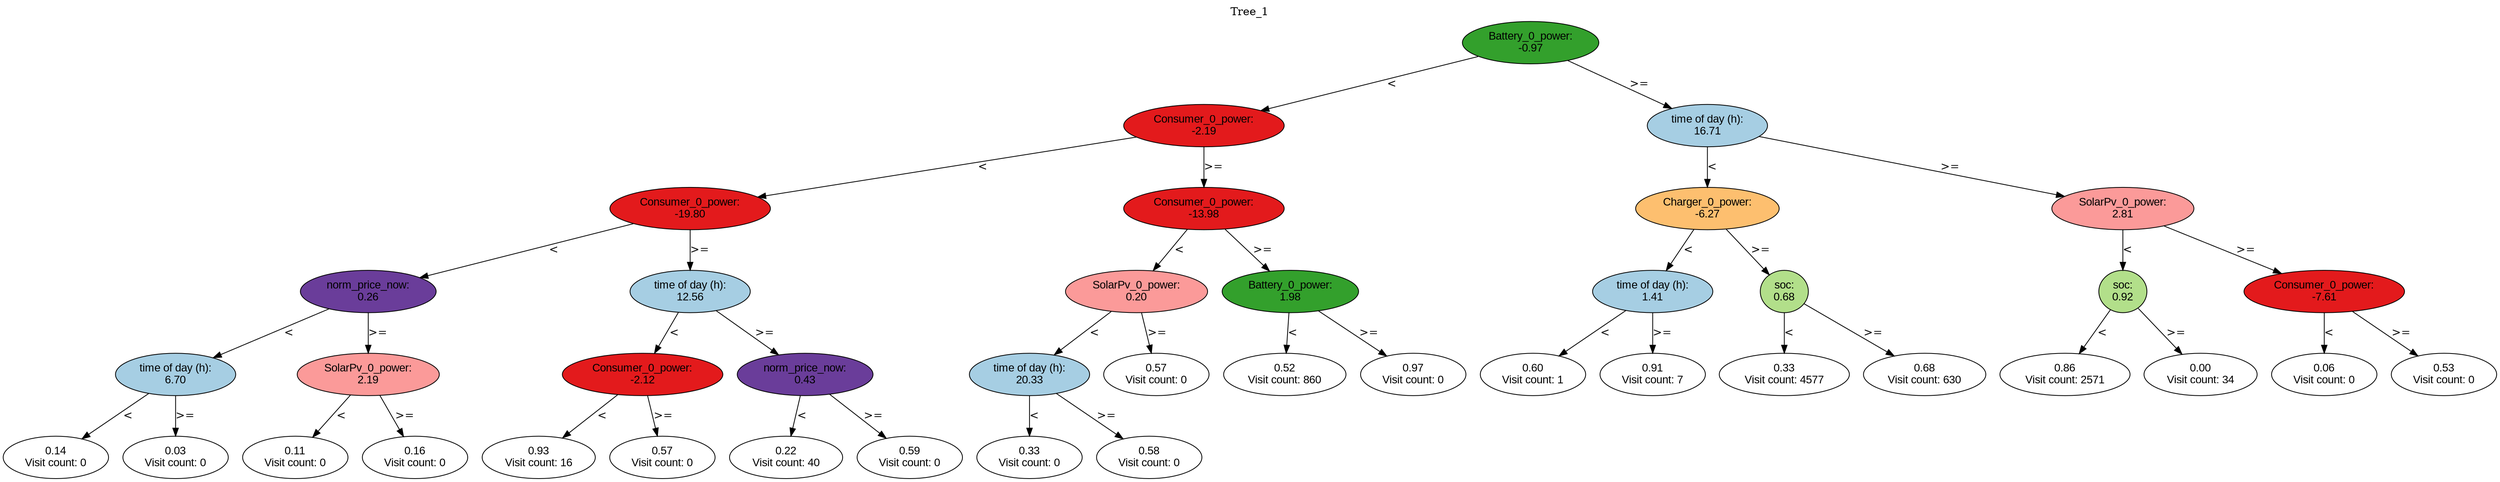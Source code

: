 digraph BST {
    node [fontname="Arial" style=filled colorscheme=paired12];
    0 [ label = "Battery_0_power:
-0.97" fillcolor=4];
    1 [ label = "Consumer_0_power:
-2.19" fillcolor=6];
    2 [ label = "Consumer_0_power:
-19.80" fillcolor=6];
    3 [ label = "norm_price_now:
0.26" fillcolor=10];
    4 [ label = "time of day (h):
6.70" fillcolor=1];
    5 [ label = "0.14
Visit count: 0" fillcolor=white];
    6 [ label = "0.03
Visit count: 0" fillcolor=white];
    7 [ label = "SolarPv_0_power:
2.19" fillcolor=5];
    8 [ label = "0.11
Visit count: 0" fillcolor=white];
    9 [ label = "0.16
Visit count: 0" fillcolor=white];
    10 [ label = "time of day (h):
12.56" fillcolor=1];
    11 [ label = "Consumer_0_power:
-2.12" fillcolor=6];
    12 [ label = "0.93
Visit count: 16" fillcolor=white];
    13 [ label = "0.57
Visit count: 0" fillcolor=white];
    14 [ label = "norm_price_now:
0.43" fillcolor=10];
    15 [ label = "0.22
Visit count: 40" fillcolor=white];
    16 [ label = "0.59
Visit count: 0" fillcolor=white];
    17 [ label = "Consumer_0_power:
-13.98" fillcolor=6];
    18 [ label = "SolarPv_0_power:
0.20" fillcolor=5];
    19 [ label = "time of day (h):
20.33" fillcolor=1];
    20 [ label = "0.33
Visit count: 0" fillcolor=white];
    21 [ label = "0.58
Visit count: 0" fillcolor=white];
    22 [ label = "0.57
Visit count: 0" fillcolor=white];
    23 [ label = "Battery_0_power:
1.98" fillcolor=4];
    24 [ label = "0.52
Visit count: 860" fillcolor=white];
    25 [ label = "0.97
Visit count: 0" fillcolor=white];
    26 [ label = "time of day (h):
16.71" fillcolor=1];
    27 [ label = "Charger_0_power:
-6.27" fillcolor=7];
    28 [ label = "time of day (h):
1.41" fillcolor=1];
    29 [ label = "0.60
Visit count: 1" fillcolor=white];
    30 [ label = "0.91
Visit count: 7" fillcolor=white];
    31 [ label = "soc:
0.68" fillcolor=3];
    32 [ label = "0.33
Visit count: 4577" fillcolor=white];
    33 [ label = "0.68
Visit count: 630" fillcolor=white];
    34 [ label = "SolarPv_0_power:
2.81" fillcolor=5];
    35 [ label = "soc:
0.92" fillcolor=3];
    36 [ label = "0.86
Visit count: 2571" fillcolor=white];
    37 [ label = "0.00
Visit count: 34" fillcolor=white];
    38 [ label = "Consumer_0_power:
-7.61" fillcolor=6];
    39 [ label = "0.06
Visit count: 0" fillcolor=white];
    40 [ label = "0.53
Visit count: 0" fillcolor=white];

    0  -> 1[ label = "<"];
    0  -> 26[ label = ">="];
    1  -> 2[ label = "<"];
    1  -> 17[ label = ">="];
    2  -> 3[ label = "<"];
    2  -> 10[ label = ">="];
    3  -> 4[ label = "<"];
    3  -> 7[ label = ">="];
    4  -> 5[ label = "<"];
    4  -> 6[ label = ">="];
    7  -> 8[ label = "<"];
    7  -> 9[ label = ">="];
    10  -> 11[ label = "<"];
    10  -> 14[ label = ">="];
    11  -> 12[ label = "<"];
    11  -> 13[ label = ">="];
    14  -> 15[ label = "<"];
    14  -> 16[ label = ">="];
    17  -> 18[ label = "<"];
    17  -> 23[ label = ">="];
    18  -> 19[ label = "<"];
    18  -> 22[ label = ">="];
    19  -> 20[ label = "<"];
    19  -> 21[ label = ">="];
    23  -> 24[ label = "<"];
    23  -> 25[ label = ">="];
    26  -> 27[ label = "<"];
    26  -> 34[ label = ">="];
    27  -> 28[ label = "<"];
    27  -> 31[ label = ">="];
    28  -> 29[ label = "<"];
    28  -> 30[ label = ">="];
    31  -> 32[ label = "<"];
    31  -> 33[ label = ">="];
    34  -> 35[ label = "<"];
    34  -> 38[ label = ">="];
    35  -> 36[ label = "<"];
    35  -> 37[ label = ">="];
    38  -> 39[ label = "<"];
    38  -> 40[ label = ">="];

    labelloc="t";
    label="Tree_1";
}